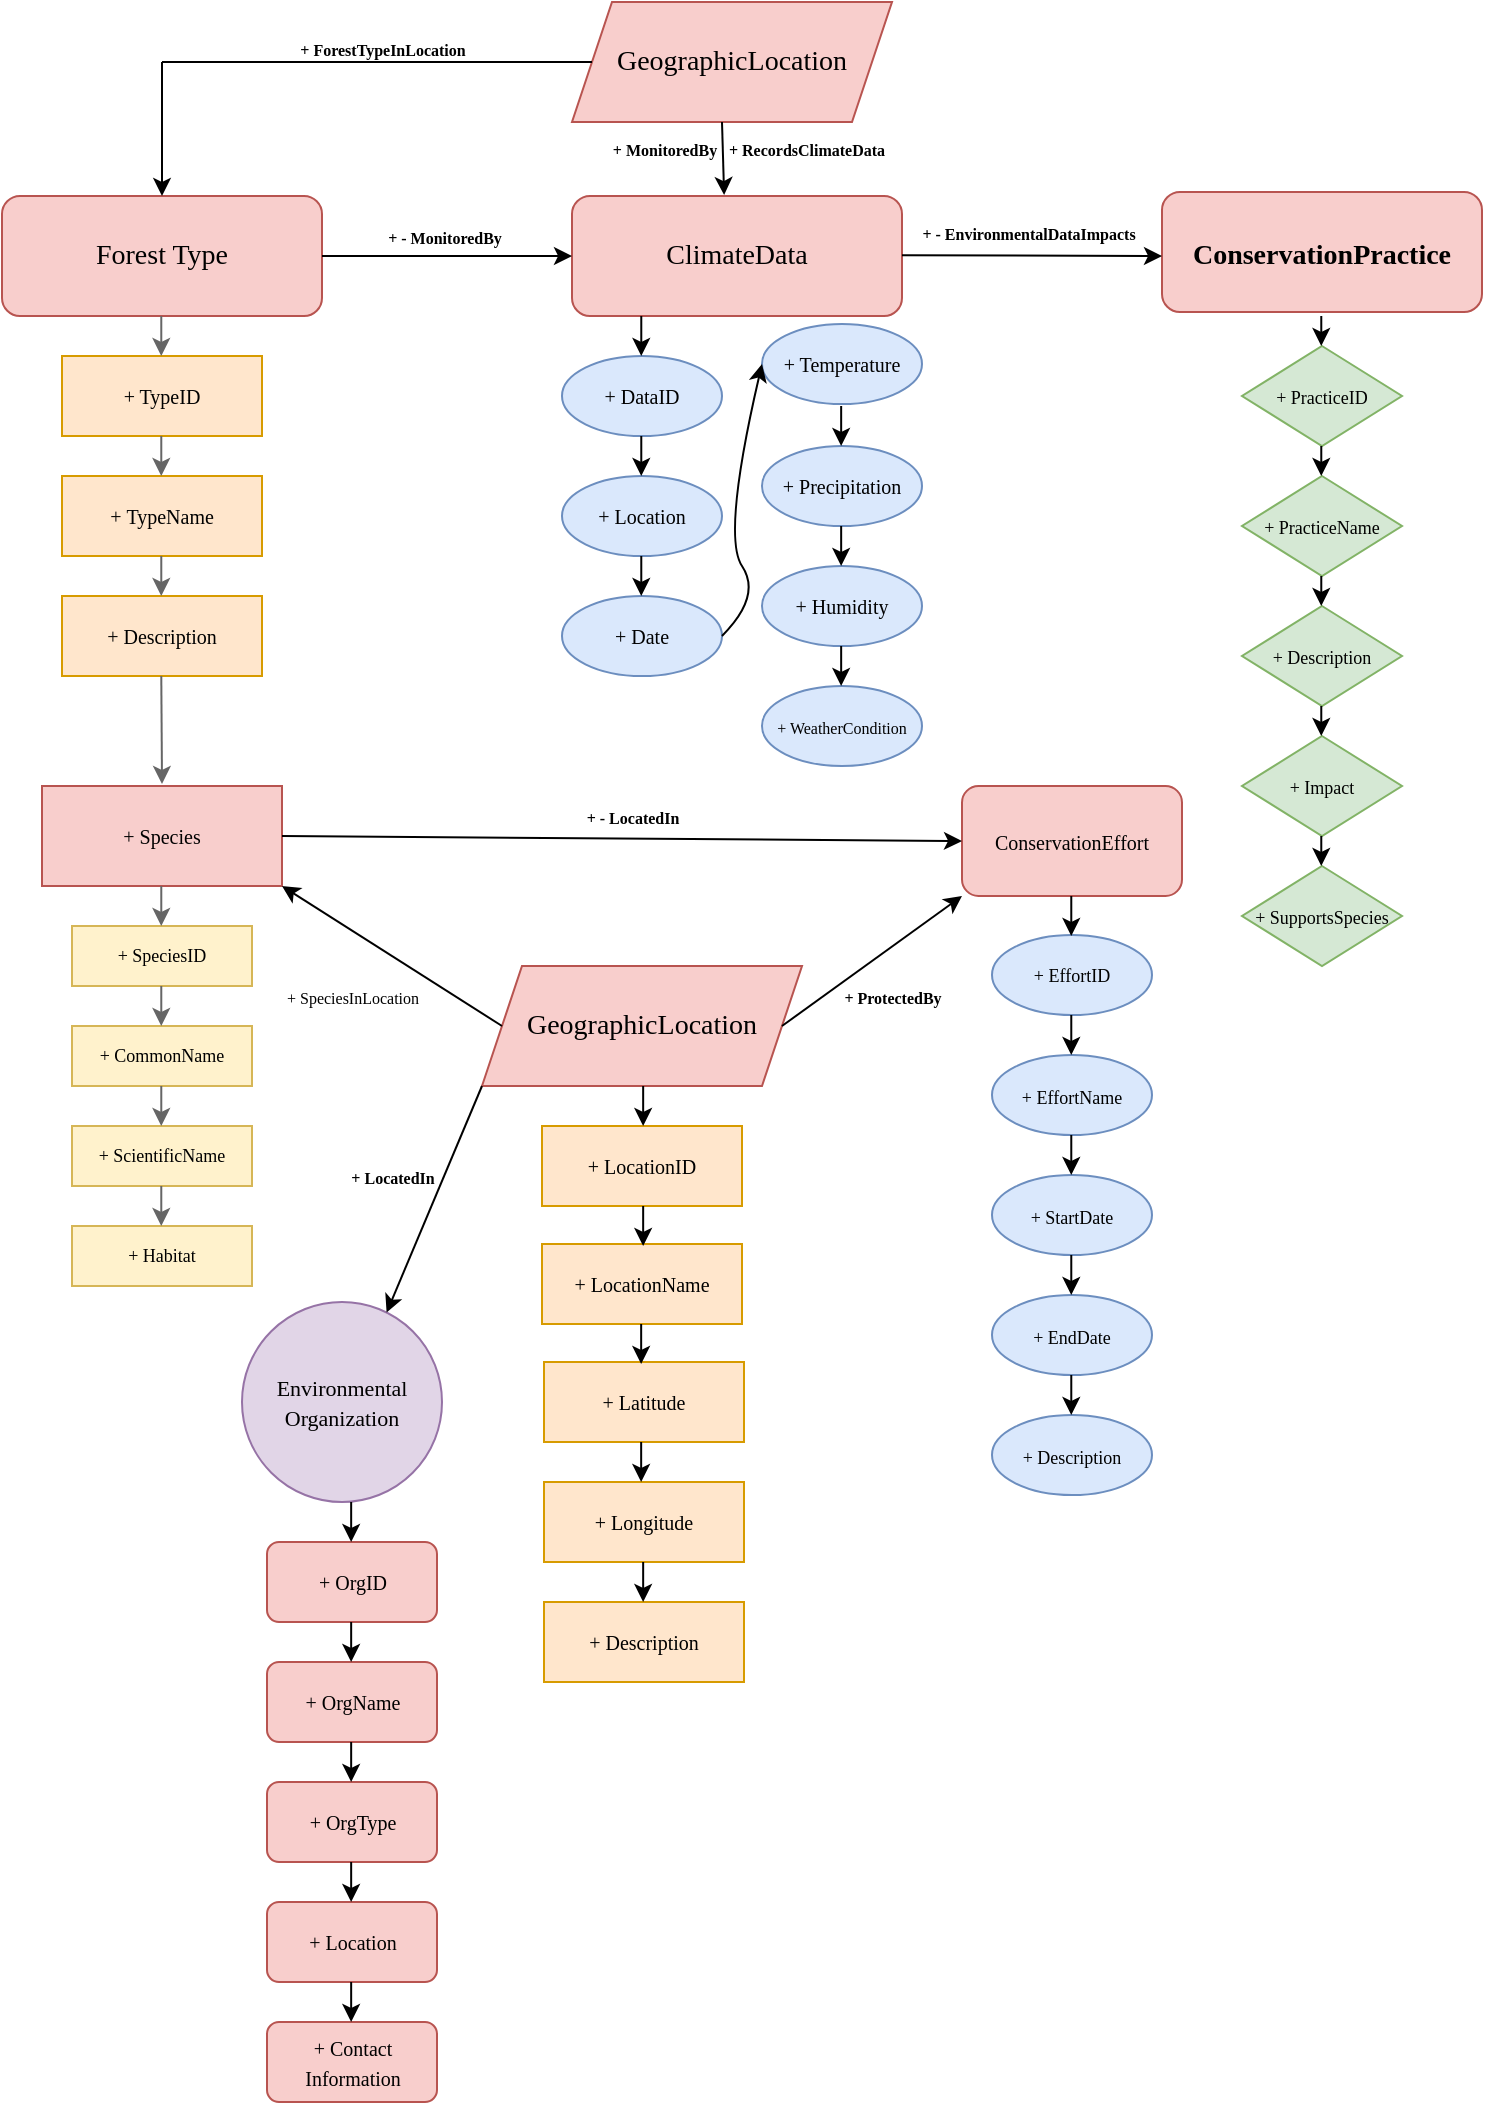 <mxfile version="22.0.4" type="github">
  <diagram name="Page-1" id="aq1YbCI2WYnPUWCFvcne">
    <mxGraphModel dx="1358" dy="754" grid="1" gridSize="10" guides="1" tooltips="1" connect="1" arrows="1" fold="1" page="1" pageScale="1" pageWidth="850" pageHeight="1100" math="0" shadow="0">
      <root>
        <mxCell id="0" />
        <mxCell id="1" parent="0" />
        <mxCell id="v3uTTShRmMKG59FzeIzG-1" value="&lt;font style=&quot;font-size: 14px;&quot;&gt;Forest Type &lt;/font&gt;" style="rounded=1;whiteSpace=wrap;html=1;fillColor=#f8cecc;strokeColor=#b85450;fontFamily=Garamond;" vertex="1" parent="1">
          <mxGeometry x="60" y="117" width="160" height="60" as="geometry" />
        </mxCell>
        <mxCell id="v3uTTShRmMKG59FzeIzG-2" value="&lt;font style=&quot;font-size: 14px;&quot;&gt;ClimateData&lt;/font&gt;" style="rounded=1;whiteSpace=wrap;html=1;fillColor=#f8cecc;strokeColor=#b85450;fontFamily=Garamond;" vertex="1" parent="1">
          <mxGeometry x="345" y="117" width="165" height="60" as="geometry" />
        </mxCell>
        <mxCell id="v3uTTShRmMKG59FzeIzG-3" value="&lt;h2&gt;&lt;font style=&quot;font-size: 14px;&quot;&gt;ConservationPractice&lt;/font&gt;&lt;/h2&gt;" style="rounded=1;whiteSpace=wrap;html=1;fillColor=#f8cecc;strokeColor=#b85450;fontFamily=Garamond;" vertex="1" parent="1">
          <mxGeometry x="640" y="115" width="160" height="60" as="geometry" />
        </mxCell>
        <mxCell id="v3uTTShRmMKG59FzeIzG-4" value="&lt;font style=&quot;font-size: 10px;&quot;&gt;+ TypeID&lt;/font&gt;" style="rounded=0;whiteSpace=wrap;html=1;fillColor=#ffe6cc;strokeColor=#d79b00;fontFamily=Garamond;fontSize=10;" vertex="1" parent="1">
          <mxGeometry x="90" y="197" width="100" height="40" as="geometry" />
        </mxCell>
        <mxCell id="v3uTTShRmMKG59FzeIzG-6" value="&lt;font style=&quot;font-size: 10px;&quot;&gt;+&amp;nbsp;TypeName&lt;/font&gt;" style="rounded=0;whiteSpace=wrap;html=1;fillColor=#ffe6cc;strokeColor=#d79b00;fontFamily=Garamond;fontSize=10;" vertex="1" parent="1">
          <mxGeometry x="90" y="257" width="100" height="40" as="geometry" />
        </mxCell>
        <mxCell id="v3uTTShRmMKG59FzeIzG-7" value="&lt;font style=&quot;font-size: 10px;&quot;&gt;+&amp;nbsp;Description&lt;/font&gt;" style="rounded=0;whiteSpace=wrap;html=1;fillColor=#ffe6cc;strokeColor=#d79b00;fontFamily=Garamond;fontSize=10;" vertex="1" parent="1">
          <mxGeometry x="90" y="317" width="100" height="40" as="geometry" />
        </mxCell>
        <mxCell id="v3uTTShRmMKG59FzeIzG-8" value="&lt;font style=&quot;font-size: 10px;&quot;&gt;+&amp;nbsp;&lt;/font&gt;Species " style="rounded=0;whiteSpace=wrap;html=1;fillColor=#f8cecc;strokeColor=#b85450;fontFamily=Garamond;fontSize=10;" vertex="1" parent="1">
          <mxGeometry x="80" y="412" width="120" height="50" as="geometry" />
        </mxCell>
        <mxCell id="v3uTTShRmMKG59FzeIzG-10" value="" style="endArrow=classic;html=1;rounded=0;fillColor=#f5f5f5;strokeColor=#666666;" edge="1" parent="1">
          <mxGeometry width="50" height="50" relative="1" as="geometry">
            <mxPoint x="139.64" y="177" as="sourcePoint" />
            <mxPoint x="139.64" y="197" as="targetPoint" />
          </mxGeometry>
        </mxCell>
        <mxCell id="v3uTTShRmMKG59FzeIzG-12" value="" style="endArrow=classic;html=1;rounded=0;fillColor=#f5f5f5;strokeColor=#666666;" edge="1" parent="1">
          <mxGeometry width="50" height="50" relative="1" as="geometry">
            <mxPoint x="139.64" y="237" as="sourcePoint" />
            <mxPoint x="139.64" y="257" as="targetPoint" />
          </mxGeometry>
        </mxCell>
        <mxCell id="v3uTTShRmMKG59FzeIzG-13" value="" style="endArrow=classic;html=1;rounded=0;fillColor=#f5f5f5;strokeColor=#666666;" edge="1" parent="1">
          <mxGeometry width="50" height="50" relative="1" as="geometry">
            <mxPoint x="139.64" y="297" as="sourcePoint" />
            <mxPoint x="139.64" y="317" as="targetPoint" />
          </mxGeometry>
        </mxCell>
        <mxCell id="v3uTTShRmMKG59FzeIzG-14" value="" style="endArrow=classic;html=1;rounded=0;fillColor=#f5f5f5;strokeColor=#666666;" edge="1" parent="1">
          <mxGeometry width="50" height="50" relative="1" as="geometry">
            <mxPoint x="139.64" y="357" as="sourcePoint" />
            <mxPoint x="140" y="411" as="targetPoint" />
          </mxGeometry>
        </mxCell>
        <mxCell id="v3uTTShRmMKG59FzeIzG-15" value="&lt;font style=&quot;font-size: 9px;&quot;&gt;+&amp;nbsp;&lt;/font&gt;SpeciesID" style="rounded=0;whiteSpace=wrap;html=1;fillColor=#fff2cc;strokeColor=#d6b656;fontFamily=Garamond;fontSize=9;" vertex="1" parent="1">
          <mxGeometry x="95" y="482" width="90" height="30" as="geometry" />
        </mxCell>
        <mxCell id="v3uTTShRmMKG59FzeIzG-16" value="" style="endArrow=classic;html=1;rounded=0;fillColor=#f5f5f5;strokeColor=#666666;" edge="1" parent="1">
          <mxGeometry width="50" height="50" relative="1" as="geometry">
            <mxPoint x="139.64" y="462" as="sourcePoint" />
            <mxPoint x="139.64" y="482" as="targetPoint" />
          </mxGeometry>
        </mxCell>
        <mxCell id="v3uTTShRmMKG59FzeIzG-17" value="&lt;font style=&quot;font-size: 9px;&quot;&gt;+&amp;nbsp;&lt;/font&gt;CommonName" style="rounded=0;whiteSpace=wrap;html=1;fillColor=#fff2cc;strokeColor=#d6b656;fontFamily=Garamond;fontSize=9;" vertex="1" parent="1">
          <mxGeometry x="95" y="532" width="90" height="30" as="geometry" />
        </mxCell>
        <mxCell id="v3uTTShRmMKG59FzeIzG-18" value="&lt;font style=&quot;font-size: 9px;&quot;&gt;+&amp;nbsp;&lt;/font&gt;ScientificName" style="rounded=0;whiteSpace=wrap;html=1;fillColor=#fff2cc;strokeColor=#d6b656;fontFamily=Garamond;fontSize=9;" vertex="1" parent="1">
          <mxGeometry x="95" y="582" width="90" height="30" as="geometry" />
        </mxCell>
        <mxCell id="v3uTTShRmMKG59FzeIzG-19" value="&lt;font style=&quot;font-size: 9px;&quot;&gt;+&amp;nbsp;&lt;/font&gt;Habitat" style="rounded=0;whiteSpace=wrap;html=1;fillColor=#fff2cc;strokeColor=#d6b656;fontFamily=Garamond;fontSize=9;" vertex="1" parent="1">
          <mxGeometry x="95" y="632" width="90" height="30" as="geometry" />
        </mxCell>
        <mxCell id="v3uTTShRmMKG59FzeIzG-20" value="" style="endArrow=classic;html=1;rounded=0;fillColor=#f5f5f5;strokeColor=#666666;" edge="1" parent="1">
          <mxGeometry width="50" height="50" relative="1" as="geometry">
            <mxPoint x="139.64" y="512" as="sourcePoint" />
            <mxPoint x="139.64" y="532" as="targetPoint" />
          </mxGeometry>
        </mxCell>
        <mxCell id="v3uTTShRmMKG59FzeIzG-21" value="" style="endArrow=classic;html=1;rounded=0;fillColor=#f5f5f5;strokeColor=#666666;" edge="1" parent="1">
          <mxGeometry width="50" height="50" relative="1" as="geometry">
            <mxPoint x="139.64" y="562" as="sourcePoint" />
            <mxPoint x="139.64" y="582" as="targetPoint" />
          </mxGeometry>
        </mxCell>
        <mxCell id="v3uTTShRmMKG59FzeIzG-22" value="" style="endArrow=classic;html=1;rounded=0;fillColor=#f5f5f5;strokeColor=#666666;" edge="1" parent="1">
          <mxGeometry width="50" height="50" relative="1" as="geometry">
            <mxPoint x="139.64" y="612" as="sourcePoint" />
            <mxPoint x="139.64" y="632" as="targetPoint" />
          </mxGeometry>
        </mxCell>
        <mxCell id="v3uTTShRmMKG59FzeIzG-23" value="" style="endArrow=classic;html=1;rounded=0;entryX=0;entryY=0.5;entryDx=0;entryDy=0;" edge="1" parent="1" target="v3uTTShRmMKG59FzeIzG-2">
          <mxGeometry width="50" height="50" relative="1" as="geometry">
            <mxPoint x="220" y="147" as="sourcePoint" />
            <mxPoint x="270" y="97" as="targetPoint" />
          </mxGeometry>
        </mxCell>
        <mxCell id="v3uTTShRmMKG59FzeIzG-24" value="&lt;font style=&quot;font-size: 8px;&quot; face=&quot;Garamond&quot;&gt;&lt;b&gt;+ - MonitoredBy&lt;/b&gt;&lt;/font&gt;" style="edgeLabel;html=1;align=center;verticalAlign=middle;resizable=0;points=[];" vertex="1" connectable="0" parent="v3uTTShRmMKG59FzeIzG-23">
          <mxGeometry x="-0.161" y="-1" relative="1" as="geometry">
            <mxPoint x="8" y="-11" as="offset" />
          </mxGeometry>
        </mxCell>
        <mxCell id="v3uTTShRmMKG59FzeIzG-26" value="" style="endArrow=classic;html=1;rounded=0;entryX=0;entryY=0.5;entryDx=0;entryDy=0;" edge="1" parent="1">
          <mxGeometry width="50" height="50" relative="1" as="geometry">
            <mxPoint x="510" y="146.64" as="sourcePoint" />
            <mxPoint x="640" y="147" as="targetPoint" />
          </mxGeometry>
        </mxCell>
        <mxCell id="v3uTTShRmMKG59FzeIzG-27" value="&lt;font style=&quot;font-size: 8px;&quot; face=&quot;Garamond&quot;&gt;&lt;b&gt; + - EnvironmentalDataImpacts&lt;/b&gt;&lt;/font&gt;" style="edgeLabel;html=1;align=center;verticalAlign=middle;resizable=0;points=[];" vertex="1" connectable="0" parent="v3uTTShRmMKG59FzeIzG-26">
          <mxGeometry x="-0.161" y="-1" relative="1" as="geometry">
            <mxPoint x="8" y="-13" as="offset" />
          </mxGeometry>
        </mxCell>
        <mxCell id="v3uTTShRmMKG59FzeIzG-28" value="&lt;font style=&quot;font-size: 10px;&quot; face=&quot;Garamond&quot;&gt; + DataID         &lt;/font&gt;" style="ellipse;whiteSpace=wrap;html=1;fillColor=#dae8fc;strokeColor=#6c8ebf;fontSize=10;" vertex="1" parent="1">
          <mxGeometry x="340" y="197" width="80" height="40" as="geometry" />
        </mxCell>
        <mxCell id="v3uTTShRmMKG59FzeIzG-30" value="&lt;font face=&quot;Garamond&quot;&gt;+ Temperature&lt;/font&gt;" style="ellipse;whiteSpace=wrap;html=1;fillColor=#dae8fc;strokeColor=#6c8ebf;fontSize=10;" vertex="1" parent="1">
          <mxGeometry x="440" y="181" width="80" height="40" as="geometry" />
        </mxCell>
        <mxCell id="v3uTTShRmMKG59FzeIzG-31" value="&lt;font style=&quot;font-size: 10px;&quot; face=&quot;Garamond&quot;&gt;+ Location &lt;/font&gt;" style="ellipse;whiteSpace=wrap;html=1;fillColor=#dae8fc;strokeColor=#6c8ebf;" vertex="1" parent="1">
          <mxGeometry x="340" y="257" width="80" height="40" as="geometry" />
        </mxCell>
        <mxCell id="v3uTTShRmMKG59FzeIzG-32" value="&lt;font face=&quot;Garamond&quot;&gt;+ Precipitation&lt;/font&gt;" style="ellipse;whiteSpace=wrap;html=1;fillColor=#dae8fc;strokeColor=#6c8ebf;fontSize=10;" vertex="1" parent="1">
          <mxGeometry x="440" y="242" width="80" height="40" as="geometry" />
        </mxCell>
        <mxCell id="v3uTTShRmMKG59FzeIzG-34" value="&lt;font face=&quot;Garamond&quot;&gt;+ Date&lt;/font&gt;" style="ellipse;whiteSpace=wrap;html=1;fillColor=#dae8fc;strokeColor=#6c8ebf;fontSize=10;" vertex="1" parent="1">
          <mxGeometry x="340" y="317" width="80" height="40" as="geometry" />
        </mxCell>
        <mxCell id="v3uTTShRmMKG59FzeIzG-35" value="&lt;font face=&quot;Garamond&quot;&gt;+ Humidity&lt;/font&gt;" style="ellipse;whiteSpace=wrap;html=1;fillColor=#dae8fc;strokeColor=#6c8ebf;fontSize=10;" vertex="1" parent="1">
          <mxGeometry x="440" y="302" width="80" height="40" as="geometry" />
        </mxCell>
        <mxCell id="v3uTTShRmMKG59FzeIzG-36" value="&lt;font style=&quot;font-size: 8px;&quot; face=&quot;Garamond&quot;&gt;+ WeatherCondition&lt;/font&gt;" style="ellipse;whiteSpace=wrap;html=1;fillColor=#dae8fc;strokeColor=#6c8ebf;fontSize=10;" vertex="1" parent="1">
          <mxGeometry x="440" y="362" width="80" height="40" as="geometry" />
        </mxCell>
        <mxCell id="v3uTTShRmMKG59FzeIzG-37" value="" style="endArrow=classic;html=1;rounded=0;" edge="1" parent="1">
          <mxGeometry width="50" height="50" relative="1" as="geometry">
            <mxPoint x="379.64" y="177" as="sourcePoint" />
            <mxPoint x="379.64" y="197" as="targetPoint" />
          </mxGeometry>
        </mxCell>
        <mxCell id="v3uTTShRmMKG59FzeIzG-38" value="" style="endArrow=classic;html=1;rounded=0;" edge="1" parent="1">
          <mxGeometry width="50" height="50" relative="1" as="geometry">
            <mxPoint x="379.64" y="237" as="sourcePoint" />
            <mxPoint x="379.64" y="257" as="targetPoint" />
          </mxGeometry>
        </mxCell>
        <mxCell id="v3uTTShRmMKG59FzeIzG-39" value="" style="endArrow=classic;html=1;rounded=0;" edge="1" parent="1">
          <mxGeometry width="50" height="50" relative="1" as="geometry">
            <mxPoint x="379.64" y="297" as="sourcePoint" />
            <mxPoint x="379.64" y="317" as="targetPoint" />
          </mxGeometry>
        </mxCell>
        <mxCell id="v3uTTShRmMKG59FzeIzG-41" value="" style="curved=1;endArrow=classic;html=1;rounded=0;entryX=0;entryY=0.5;entryDx=0;entryDy=0;" edge="1" parent="1" target="v3uTTShRmMKG59FzeIzG-30">
          <mxGeometry width="50" height="50" relative="1" as="geometry">
            <mxPoint x="420" y="337" as="sourcePoint" />
            <mxPoint x="470" y="287" as="targetPoint" />
            <Array as="points">
              <mxPoint x="440" y="317" />
              <mxPoint x="420" y="287" />
            </Array>
          </mxGeometry>
        </mxCell>
        <mxCell id="v3uTTShRmMKG59FzeIzG-42" value="" style="endArrow=classic;html=1;rounded=0;" edge="1" parent="1">
          <mxGeometry width="50" height="50" relative="1" as="geometry">
            <mxPoint x="479.58" y="222" as="sourcePoint" />
            <mxPoint x="479.58" y="242" as="targetPoint" />
          </mxGeometry>
        </mxCell>
        <mxCell id="v3uTTShRmMKG59FzeIzG-43" value="" style="endArrow=classic;html=1;rounded=0;" edge="1" parent="1">
          <mxGeometry width="50" height="50" relative="1" as="geometry">
            <mxPoint x="479.58" y="282" as="sourcePoint" />
            <mxPoint x="479.58" y="302" as="targetPoint" />
          </mxGeometry>
        </mxCell>
        <mxCell id="v3uTTShRmMKG59FzeIzG-44" value="" style="endArrow=classic;html=1;rounded=0;" edge="1" parent="1">
          <mxGeometry width="50" height="50" relative="1" as="geometry">
            <mxPoint x="479.58" y="342" as="sourcePoint" />
            <mxPoint x="479.58" y="362" as="targetPoint" />
          </mxGeometry>
        </mxCell>
        <mxCell id="v3uTTShRmMKG59FzeIzG-45" value="&lt;font face=&quot;Garamond&quot; style=&quot;font-size: 9px;&quot;&gt;+ PracticeID&lt;/font&gt;" style="rhombus;whiteSpace=wrap;html=1;fillColor=#d5e8d4;strokeColor=#82b366;" vertex="1" parent="1">
          <mxGeometry x="680" y="192" width="80" height="50" as="geometry" />
        </mxCell>
        <mxCell id="v3uTTShRmMKG59FzeIzG-47" value="&lt;font style=&quot;font-size: 9px;&quot; face=&quot;Garamond&quot;&gt;+ PracticeName &lt;/font&gt;" style="rhombus;whiteSpace=wrap;html=1;fillColor=#d5e8d4;strokeColor=#82b366;" vertex="1" parent="1">
          <mxGeometry x="680" y="257" width="80" height="50" as="geometry" />
        </mxCell>
        <mxCell id="v3uTTShRmMKG59FzeIzG-48" value="&lt;font style=&quot;font-size: 9px;&quot; face=&quot;Garamond&quot;&gt;+ Description &lt;/font&gt;" style="rhombus;whiteSpace=wrap;html=1;fillColor=#d5e8d4;strokeColor=#82b366;" vertex="1" parent="1">
          <mxGeometry x="680" y="322" width="80" height="50" as="geometry" />
        </mxCell>
        <mxCell id="v3uTTShRmMKG59FzeIzG-49" value="&lt;font style=&quot;font-size: 9px;&quot; face=&quot;Garamond&quot;&gt;+ Impact&lt;/font&gt;" style="rhombus;whiteSpace=wrap;html=1;fillColor=#d5e8d4;strokeColor=#82b366;" vertex="1" parent="1">
          <mxGeometry x="680" y="387" width="80" height="50" as="geometry" />
        </mxCell>
        <mxCell id="v3uTTShRmMKG59FzeIzG-50" value="&lt;font style=&quot;font-size: 9px;&quot; face=&quot;Garamond&quot;&gt;+ SupportsSpecies &lt;/font&gt;" style="rhombus;whiteSpace=wrap;html=1;fillColor=#d5e8d4;strokeColor=#82b366;" vertex="1" parent="1">
          <mxGeometry x="680" y="452" width="80" height="50" as="geometry" />
        </mxCell>
        <mxCell id="v3uTTShRmMKG59FzeIzG-51" value="" style="endArrow=classic;html=1;rounded=0;" edge="1" parent="1">
          <mxGeometry width="50" height="50" relative="1" as="geometry">
            <mxPoint x="719.64" y="177" as="sourcePoint" />
            <mxPoint x="719.64" y="192" as="targetPoint" />
          </mxGeometry>
        </mxCell>
        <mxCell id="v3uTTShRmMKG59FzeIzG-52" value="" style="endArrow=classic;html=1;rounded=0;" edge="1" parent="1">
          <mxGeometry width="50" height="50" relative="1" as="geometry">
            <mxPoint x="719.64" y="242" as="sourcePoint" />
            <mxPoint x="719.64" y="257" as="targetPoint" />
          </mxGeometry>
        </mxCell>
        <mxCell id="v3uTTShRmMKG59FzeIzG-53" value="" style="endArrow=classic;html=1;rounded=0;" edge="1" parent="1">
          <mxGeometry width="50" height="50" relative="1" as="geometry">
            <mxPoint x="719.64" y="307" as="sourcePoint" />
            <mxPoint x="719.64" y="322" as="targetPoint" />
          </mxGeometry>
        </mxCell>
        <mxCell id="v3uTTShRmMKG59FzeIzG-54" value="" style="endArrow=classic;html=1;rounded=0;" edge="1" parent="1">
          <mxGeometry width="50" height="50" relative="1" as="geometry">
            <mxPoint x="719.64" y="372" as="sourcePoint" />
            <mxPoint x="719.64" y="387" as="targetPoint" />
          </mxGeometry>
        </mxCell>
        <mxCell id="v3uTTShRmMKG59FzeIzG-55" value="" style="endArrow=classic;html=1;rounded=0;" edge="1" parent="1">
          <mxGeometry width="50" height="50" relative="1" as="geometry">
            <mxPoint x="719.64" y="437" as="sourcePoint" />
            <mxPoint x="719.64" y="452" as="targetPoint" />
          </mxGeometry>
        </mxCell>
        <mxCell id="v3uTTShRmMKG59FzeIzG-56" value="&lt;font style=&quot;font-size: 10px;&quot; face=&quot;Garamond&quot;&gt;ConservationEffort&lt;/font&gt;" style="rounded=1;whiteSpace=wrap;html=1;fillColor=#f8cecc;strokeColor=#b85450;" vertex="1" parent="1">
          <mxGeometry x="540" y="412" width="110" height="55" as="geometry" />
        </mxCell>
        <mxCell id="v3uTTShRmMKG59FzeIzG-57" value="" style="endArrow=classic;html=1;rounded=0;exitX=1;exitY=0.5;exitDx=0;exitDy=0;entryX=0;entryY=0.5;entryDx=0;entryDy=0;" edge="1" parent="1" source="v3uTTShRmMKG59FzeIzG-8" target="v3uTTShRmMKG59FzeIzG-56">
          <mxGeometry width="50" height="50" relative="1" as="geometry">
            <mxPoint x="290" y="472" as="sourcePoint" />
            <mxPoint x="340" y="422" as="targetPoint" />
          </mxGeometry>
        </mxCell>
        <mxCell id="v3uTTShRmMKG59FzeIzG-59" value="&lt;font style=&quot;font-size: 8px;&quot; face=&quot;Garamond&quot;&gt;&lt;b&gt;+ - LocatedIn&lt;/b&gt;&lt;/font&gt;" style="text;html=1;align=center;verticalAlign=middle;resizable=0;points=[];autosize=1;strokeColor=none;fillColor=none;" vertex="1" parent="1">
          <mxGeometry x="340" y="412" width="70" height="30" as="geometry" />
        </mxCell>
        <mxCell id="v3uTTShRmMKG59FzeIzG-60" value="&lt;font face=&quot;Garamond&quot; style=&quot;font-size: 9px;&quot;&gt;+ EffortID &lt;/font&gt;" style="ellipse;whiteSpace=wrap;html=1;fillColor=#dae8fc;strokeColor=#6c8ebf;fontSize=9;" vertex="1" parent="1">
          <mxGeometry x="555" y="486.5" width="80" height="40" as="geometry" />
        </mxCell>
        <mxCell id="v3uTTShRmMKG59FzeIzG-61" value="&lt;font style=&quot;font-size: 9px;&quot; face=&quot;Garamond&quot;&gt; + EffortName&lt;/font&gt;" style="ellipse;whiteSpace=wrap;html=1;fillColor=#dae8fc;strokeColor=#6c8ebf;fontSize=10;" vertex="1" parent="1">
          <mxGeometry x="555" y="546.5" width="80" height="40" as="geometry" />
        </mxCell>
        <mxCell id="v3uTTShRmMKG59FzeIzG-62" value="&lt;font face=&quot;Garamond&quot; style=&quot;font-size: 9px;&quot;&gt;+ StartDate&lt;/font&gt;" style="ellipse;whiteSpace=wrap;html=1;fillColor=#dae8fc;strokeColor=#6c8ebf;fontSize=10;" vertex="1" parent="1">
          <mxGeometry x="555" y="606.5" width="80" height="40" as="geometry" />
        </mxCell>
        <mxCell id="v3uTTShRmMKG59FzeIzG-63" value="&lt;font style=&quot;font-size: 9px;&quot; face=&quot;Garamond&quot;&gt;+ EndDate&lt;/font&gt;" style="ellipse;whiteSpace=wrap;html=1;fillColor=#dae8fc;strokeColor=#6c8ebf;fontSize=10;" vertex="1" parent="1">
          <mxGeometry x="555" y="666.5" width="80" height="40" as="geometry" />
        </mxCell>
        <mxCell id="v3uTTShRmMKG59FzeIzG-64" value="&lt;font style=&quot;font-size: 9px;&quot; face=&quot;Garamond&quot;&gt;+ Description&lt;/font&gt;" style="ellipse;whiteSpace=wrap;html=1;fillColor=#dae8fc;strokeColor=#6c8ebf;fontSize=10;" vertex="1" parent="1">
          <mxGeometry x="555" y="726.5" width="80" height="40" as="geometry" />
        </mxCell>
        <mxCell id="v3uTTShRmMKG59FzeIzG-65" value="" style="endArrow=classic;html=1;rounded=0;" edge="1" parent="1">
          <mxGeometry width="50" height="50" relative="1" as="geometry">
            <mxPoint x="594.64" y="467" as="sourcePoint" />
            <mxPoint x="594.64" y="487" as="targetPoint" />
          </mxGeometry>
        </mxCell>
        <mxCell id="v3uTTShRmMKG59FzeIzG-67" value="" style="endArrow=classic;html=1;rounded=0;" edge="1" parent="1">
          <mxGeometry width="50" height="50" relative="1" as="geometry">
            <mxPoint x="594.64" y="526.5" as="sourcePoint" />
            <mxPoint x="594.64" y="546.5" as="targetPoint" />
          </mxGeometry>
        </mxCell>
        <mxCell id="v3uTTShRmMKG59FzeIzG-68" value="" style="endArrow=classic;html=1;rounded=0;" edge="1" parent="1">
          <mxGeometry width="50" height="50" relative="1" as="geometry">
            <mxPoint x="594.64" y="586.5" as="sourcePoint" />
            <mxPoint x="594.64" y="606.5" as="targetPoint" />
          </mxGeometry>
        </mxCell>
        <mxCell id="v3uTTShRmMKG59FzeIzG-69" value="" style="endArrow=classic;html=1;rounded=0;" edge="1" parent="1">
          <mxGeometry width="50" height="50" relative="1" as="geometry">
            <mxPoint x="594.64" y="646.5" as="sourcePoint" />
            <mxPoint x="594.64" y="666.5" as="targetPoint" />
          </mxGeometry>
        </mxCell>
        <mxCell id="v3uTTShRmMKG59FzeIzG-70" value="" style="endArrow=classic;html=1;rounded=0;" edge="1" parent="1">
          <mxGeometry width="50" height="50" relative="1" as="geometry">
            <mxPoint x="594.64" y="706.5" as="sourcePoint" />
            <mxPoint x="594.64" y="726.5" as="targetPoint" />
          </mxGeometry>
        </mxCell>
        <mxCell id="v3uTTShRmMKG59FzeIzG-73" value="&lt;font style=&quot;font-size: 14px;&quot; face=&quot;Garamond&quot;&gt; GeographicLocation&lt;/font&gt;" style="shape=parallelogram;perimeter=parallelogramPerimeter;whiteSpace=wrap;html=1;fixedSize=1;fillColor=#f8cecc;strokeColor=#b85450;" vertex="1" parent="1">
          <mxGeometry x="345" y="20" width="160" height="60" as="geometry" />
        </mxCell>
        <mxCell id="v3uTTShRmMKG59FzeIzG-84" value="" style="endArrow=classic;html=1;rounded=0;entryX=0.461;entryY=-0.008;entryDx=0;entryDy=0;entryPerimeter=0;" edge="1" parent="1" target="v3uTTShRmMKG59FzeIzG-2">
          <mxGeometry width="50" height="50" relative="1" as="geometry">
            <mxPoint x="420" y="80" as="sourcePoint" />
            <mxPoint x="480" y="10" as="targetPoint" />
          </mxGeometry>
        </mxCell>
        <mxCell id="v3uTTShRmMKG59FzeIzG-86" value="&lt;font size=&quot;1&quot; style=&quot;&quot; face=&quot;Garamond&quot;&gt;&lt;b style=&quot;font-size: 8px;&quot;&gt;+ RecordsClimateData&lt;/b&gt;&lt;/font&gt;" style="text;html=1;align=center;verticalAlign=middle;resizable=0;points=[];autosize=1;strokeColor=none;fillColor=none;" vertex="1" parent="1">
          <mxGeometry x="412" y="78" width="100" height="30" as="geometry" />
        </mxCell>
        <mxCell id="v3uTTShRmMKG59FzeIzG-87" value="" style="endArrow=none;html=1;rounded=0;" edge="1" parent="1">
          <mxGeometry width="50" height="50" relative="1" as="geometry">
            <mxPoint x="140" y="50" as="sourcePoint" />
            <mxPoint x="355" y="50" as="targetPoint" />
          </mxGeometry>
        </mxCell>
        <mxCell id="v3uTTShRmMKG59FzeIzG-89" value="" style="endArrow=classic;html=1;rounded=0;entryX=0.5;entryY=0;entryDx=0;entryDy=0;" edge="1" parent="1" target="v3uTTShRmMKG59FzeIzG-1">
          <mxGeometry width="50" height="50" relative="1" as="geometry">
            <mxPoint x="140" y="50" as="sourcePoint" />
            <mxPoint x="220" as="targetPoint" />
          </mxGeometry>
        </mxCell>
        <mxCell id="v3uTTShRmMKG59FzeIzG-90" value="&lt;font style=&quot;font-size: 8px;&quot; face=&quot;Garamond&quot;&gt;&lt;b&gt;+ ForestTypeInLocation&lt;/b&gt;&lt;/font&gt;" style="text;html=1;align=center;verticalAlign=middle;resizable=0;points=[];autosize=1;strokeColor=none;fillColor=none;" vertex="1" parent="1">
          <mxGeometry x="195" y="28" width="110" height="30" as="geometry" />
        </mxCell>
        <mxCell id="v3uTTShRmMKG59FzeIzG-91" value="&lt;font style=&quot;font-size: 8px;&quot; face=&quot;Garamond&quot;&gt;&lt;b&gt;+ MonitoredBy&lt;/b&gt;&lt;/font&gt;" style="text;html=1;align=center;verticalAlign=middle;resizable=0;points=[];autosize=1;strokeColor=none;fillColor=none;" vertex="1" parent="1">
          <mxGeometry x="351" y="78" width="80" height="30" as="geometry" />
        </mxCell>
        <mxCell id="v3uTTShRmMKG59FzeIzG-92" value="&lt;font style=&quot;font-size: 14px;&quot; face=&quot;Garamond&quot;&gt; GeographicLocation&lt;/font&gt;" style="shape=parallelogram;perimeter=parallelogramPerimeter;whiteSpace=wrap;html=1;fixedSize=1;fillColor=#f8cecc;strokeColor=#b85450;" vertex="1" parent="1">
          <mxGeometry x="300" y="502" width="160" height="60" as="geometry" />
        </mxCell>
        <mxCell id="v3uTTShRmMKG59FzeIzG-93" value="+ LocationID " style="rounded=0;whiteSpace=wrap;html=1;fillColor=#ffe6cc;strokeColor=#d79b00;fontFamily=Garamond;fontSize=10;" vertex="1" parent="1">
          <mxGeometry x="330" y="582" width="100" height="40" as="geometry" />
        </mxCell>
        <mxCell id="v3uTTShRmMKG59FzeIzG-94" value="+ LocationName" style="rounded=0;whiteSpace=wrap;html=1;fillColor=#ffe6cc;strokeColor=#d79b00;fontFamily=Garamond;fontSize=10;" vertex="1" parent="1">
          <mxGeometry x="330" y="641" width="100" height="40" as="geometry" />
        </mxCell>
        <mxCell id="v3uTTShRmMKG59FzeIzG-95" value="+ Latitude" style="rounded=0;whiteSpace=wrap;html=1;fillColor=#ffe6cc;strokeColor=#d79b00;fontFamily=Garamond;fontSize=10;" vertex="1" parent="1">
          <mxGeometry x="331" y="700" width="100" height="40" as="geometry" />
        </mxCell>
        <mxCell id="v3uTTShRmMKG59FzeIzG-96" value="+ Longitude" style="rounded=0;whiteSpace=wrap;html=1;fillColor=#ffe6cc;strokeColor=#d79b00;fontFamily=Garamond;fontSize=10;" vertex="1" parent="1">
          <mxGeometry x="331" y="760" width="100" height="40" as="geometry" />
        </mxCell>
        <mxCell id="v3uTTShRmMKG59FzeIzG-97" value="+ Description" style="rounded=0;whiteSpace=wrap;html=1;fillColor=#ffe6cc;strokeColor=#d79b00;fontFamily=Garamond;fontSize=10;" vertex="1" parent="1">
          <mxGeometry x="331" y="820" width="100" height="40" as="geometry" />
        </mxCell>
        <mxCell id="v3uTTShRmMKG59FzeIzG-98" value="" style="endArrow=classic;html=1;rounded=0;" edge="1" parent="1">
          <mxGeometry width="50" height="50" relative="1" as="geometry">
            <mxPoint x="380.58" y="562" as="sourcePoint" />
            <mxPoint x="380.58" y="582" as="targetPoint" />
          </mxGeometry>
        </mxCell>
        <mxCell id="v3uTTShRmMKG59FzeIzG-99" value="" style="endArrow=classic;html=1;rounded=0;" edge="1" parent="1">
          <mxGeometry width="50" height="50" relative="1" as="geometry">
            <mxPoint x="380.58" y="622" as="sourcePoint" />
            <mxPoint x="380.58" y="642" as="targetPoint" />
          </mxGeometry>
        </mxCell>
        <mxCell id="v3uTTShRmMKG59FzeIzG-100" value="" style="endArrow=classic;html=1;rounded=0;" edge="1" parent="1">
          <mxGeometry width="50" height="50" relative="1" as="geometry">
            <mxPoint x="379.58" y="681" as="sourcePoint" />
            <mxPoint x="379.58" y="701" as="targetPoint" />
          </mxGeometry>
        </mxCell>
        <mxCell id="v3uTTShRmMKG59FzeIzG-101" value="" style="endArrow=classic;html=1;rounded=0;" edge="1" parent="1">
          <mxGeometry width="50" height="50" relative="1" as="geometry">
            <mxPoint x="379.58" y="740" as="sourcePoint" />
            <mxPoint x="379.58" y="760" as="targetPoint" />
          </mxGeometry>
        </mxCell>
        <mxCell id="v3uTTShRmMKG59FzeIzG-102" value="" style="endArrow=classic;html=1;rounded=0;" edge="1" parent="1">
          <mxGeometry width="50" height="50" relative="1" as="geometry">
            <mxPoint x="380.58" y="800" as="sourcePoint" />
            <mxPoint x="380.58" y="820" as="targetPoint" />
          </mxGeometry>
        </mxCell>
        <mxCell id="v3uTTShRmMKG59FzeIzG-110" value="" style="endArrow=classic;html=1;rounded=0;entryX=0;entryY=1;entryDx=0;entryDy=0;exitX=1;exitY=0.5;exitDx=0;exitDy=0;" edge="1" parent="1" source="v3uTTShRmMKG59FzeIzG-92" target="v3uTTShRmMKG59FzeIzG-56">
          <mxGeometry width="50" height="50" relative="1" as="geometry">
            <mxPoint x="450" y="536" as="sourcePoint" />
            <mxPoint x="500" y="486.5" as="targetPoint" />
          </mxGeometry>
        </mxCell>
        <mxCell id="v3uTTShRmMKG59FzeIzG-111" value="&lt;font size=&quot;1&quot; face=&quot;Garamond&quot;&gt;&lt;b style=&quot;font-size: 8px;&quot;&gt;+ ProtectedBy&lt;/b&gt;&lt;/font&gt;" style="text;html=1;align=center;verticalAlign=middle;resizable=0;points=[];autosize=1;strokeColor=none;fillColor=none;" vertex="1" parent="1">
          <mxGeometry x="470" y="502" width="70" height="30" as="geometry" />
        </mxCell>
        <mxCell id="v3uTTShRmMKG59FzeIzG-112" value="" style="endArrow=classic;html=1;rounded=0;entryX=1;entryY=1;entryDx=0;entryDy=0;exitX=0;exitY=0.5;exitDx=0;exitDy=0;" edge="1" parent="1" source="v3uTTShRmMKG59FzeIzG-92" target="v3uTTShRmMKG59FzeIzG-8">
          <mxGeometry width="50" height="50" relative="1" as="geometry">
            <mxPoint x="305" y="536.5" as="sourcePoint" />
            <mxPoint x="355" y="486.5" as="targetPoint" />
          </mxGeometry>
        </mxCell>
        <mxCell id="v3uTTShRmMKG59FzeIzG-113" value="&lt;font style=&quot;font-size: 8px;&quot; face=&quot;Garamond&quot;&gt;+ SpeciesInLocation&lt;/font&gt;" style="text;html=1;align=center;verticalAlign=middle;resizable=0;points=[];autosize=1;strokeColor=none;fillColor=none;" vertex="1" parent="1">
          <mxGeometry x="190" y="502" width="90" height="30" as="geometry" />
        </mxCell>
        <mxCell id="v3uTTShRmMKG59FzeIzG-114" value="&lt;font style=&quot;font-size: 11px;&quot; face=&quot;Garamond&quot;&gt;Environmental&lt;br&gt;Organization&lt;/font&gt;" style="ellipse;whiteSpace=wrap;html=1;aspect=fixed;fillColor=#e1d5e7;strokeColor=#9673a6;" vertex="1" parent="1">
          <mxGeometry x="180" y="670" width="100" height="100" as="geometry" />
        </mxCell>
        <mxCell id="v3uTTShRmMKG59FzeIzG-115" value="&lt;font style=&quot;font-size: 10px;&quot; face=&quot;Garamond&quot;&gt;+ OrgID  &lt;/font&gt;" style="rounded=1;whiteSpace=wrap;html=1;fillColor=#f8cecc;strokeColor=#b85450;" vertex="1" parent="1">
          <mxGeometry x="192.5" y="790" width="85" height="40" as="geometry" />
        </mxCell>
        <mxCell id="v3uTTShRmMKG59FzeIzG-116" value="&lt;font style=&quot;font-size: 10px;&quot; face=&quot;Garamond&quot;&gt;+ OrgName&lt;/font&gt;" style="rounded=1;whiteSpace=wrap;html=1;fillColor=#f8cecc;strokeColor=#b85450;" vertex="1" parent="1">
          <mxGeometry x="192.5" y="850" width="85" height="40" as="geometry" />
        </mxCell>
        <mxCell id="v3uTTShRmMKG59FzeIzG-117" value="&lt;font style=&quot;font-size: 10px;&quot; face=&quot;Garamond&quot;&gt; + OrgType&lt;/font&gt;" style="rounded=1;whiteSpace=wrap;html=1;fillColor=#f8cecc;strokeColor=#b85450;" vertex="1" parent="1">
          <mxGeometry x="192.5" y="910" width="85" height="40" as="geometry" />
        </mxCell>
        <mxCell id="v3uTTShRmMKG59FzeIzG-118" value="&lt;font style=&quot;font-size: 10px;&quot; face=&quot;Garamond&quot;&gt;+ Location&lt;/font&gt;" style="rounded=1;whiteSpace=wrap;html=1;fillColor=#f8cecc;strokeColor=#b85450;" vertex="1" parent="1">
          <mxGeometry x="192.5" y="970" width="85" height="40" as="geometry" />
        </mxCell>
        <mxCell id="v3uTTShRmMKG59FzeIzG-119" value="&lt;font style=&quot;font-size: 10px;&quot; face=&quot;Garamond&quot;&gt;+ Contact&lt;br&gt;Information&lt;/font&gt;" style="rounded=1;whiteSpace=wrap;html=1;fillColor=#f8cecc;strokeColor=#b85450;" vertex="1" parent="1">
          <mxGeometry x="192.5" y="1030" width="85" height="40" as="geometry" />
        </mxCell>
        <mxCell id="v3uTTShRmMKG59FzeIzG-120" value="" style="endArrow=classic;html=1;rounded=0;" edge="1" parent="1">
          <mxGeometry width="50" height="50" relative="1" as="geometry">
            <mxPoint x="234.58" y="770" as="sourcePoint" />
            <mxPoint x="234.58" y="790" as="targetPoint" />
          </mxGeometry>
        </mxCell>
        <mxCell id="v3uTTShRmMKG59FzeIzG-121" value="" style="endArrow=classic;html=1;rounded=0;" edge="1" parent="1">
          <mxGeometry width="50" height="50" relative="1" as="geometry">
            <mxPoint x="234.58" y="830" as="sourcePoint" />
            <mxPoint x="234.58" y="850" as="targetPoint" />
          </mxGeometry>
        </mxCell>
        <mxCell id="v3uTTShRmMKG59FzeIzG-122" value="" style="endArrow=classic;html=1;rounded=0;" edge="1" parent="1">
          <mxGeometry width="50" height="50" relative="1" as="geometry">
            <mxPoint x="234.58" y="890" as="sourcePoint" />
            <mxPoint x="234.58" y="910" as="targetPoint" />
          </mxGeometry>
        </mxCell>
        <mxCell id="v3uTTShRmMKG59FzeIzG-123" value="" style="endArrow=classic;html=1;rounded=0;" edge="1" parent="1">
          <mxGeometry width="50" height="50" relative="1" as="geometry">
            <mxPoint x="234.58" y="950" as="sourcePoint" />
            <mxPoint x="234.58" y="970" as="targetPoint" />
          </mxGeometry>
        </mxCell>
        <mxCell id="v3uTTShRmMKG59FzeIzG-124" value="" style="endArrow=classic;html=1;rounded=0;" edge="1" parent="1">
          <mxGeometry width="50" height="50" relative="1" as="geometry">
            <mxPoint x="234.58" y="1010" as="sourcePoint" />
            <mxPoint x="234.58" y="1030" as="targetPoint" />
          </mxGeometry>
        </mxCell>
        <mxCell id="v3uTTShRmMKG59FzeIzG-126" value="" style="endArrow=classic;html=1;rounded=0;exitX=0;exitY=1;exitDx=0;exitDy=0;entryX=0.723;entryY=0.053;entryDx=0;entryDy=0;entryPerimeter=0;" edge="1" parent="1" source="v3uTTShRmMKG59FzeIzG-92" target="v3uTTShRmMKG59FzeIzG-114">
          <mxGeometry width="50" height="50" relative="1" as="geometry">
            <mxPoint x="255" y="606.5" as="sourcePoint" />
            <mxPoint x="240" y="640" as="targetPoint" />
          </mxGeometry>
        </mxCell>
        <mxCell id="v3uTTShRmMKG59FzeIzG-127" value="&lt;font size=&quot;1&quot; style=&quot;&quot; face=&quot;Garamond&quot;&gt;&lt;b style=&quot;font-size: 8px;&quot;&gt;+ LocatedIn&lt;/b&gt;&lt;/font&gt;" style="text;html=1;align=center;verticalAlign=middle;resizable=0;points=[];autosize=1;strokeColor=none;fillColor=none;" vertex="1" parent="1">
          <mxGeometry x="220" y="592" width="70" height="30" as="geometry" />
        </mxCell>
      </root>
    </mxGraphModel>
  </diagram>
</mxfile>
